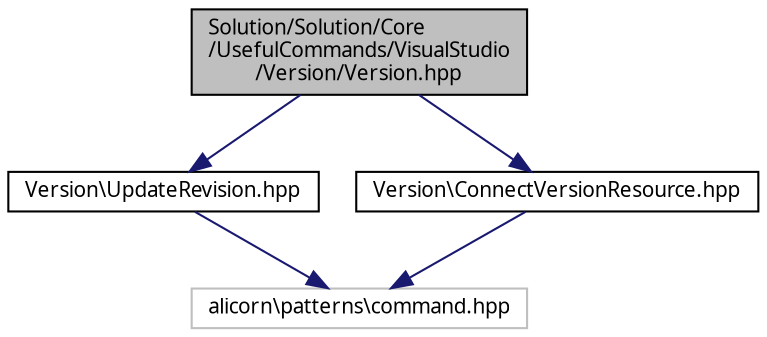 digraph "Solution/Solution/Core/UsefulCommands/VisualStudio/Version/Version.hpp"
{
 // INTERACTIVE_SVG=YES
  edge [fontname="Verdana",fontsize="10",labelfontname="Verdana",labelfontsize="10"];
  node [fontname="Verdana",fontsize="10",shape=record];
  Node1 [label="Solution/Solution/Core\l/UsefulCommands/VisualStudio\l/Version/Version.hpp",height=0.2,width=0.4,color="black", fillcolor="grey75", style="filled", fontcolor="black"];
  Node1 -> Node2 [color="midnightblue",fontsize="10",style="solid",fontname="Verdana"];
  Node2 [label="Version\\UpdateRevision.hpp",height=0.2,width=0.4,color="black", fillcolor="white", style="filled",URL="$_update_revision_8hpp_source.html"];
  Node2 -> Node3 [color="midnightblue",fontsize="10",style="solid",fontname="Verdana"];
  Node3 [label="alicorn\\patterns\\command.hpp",height=0.2,width=0.4,color="grey75", fillcolor="white", style="filled"];
  Node1 -> Node4 [color="midnightblue",fontsize="10",style="solid",fontname="Verdana"];
  Node4 [label="Version\\ConnectVersionResource.hpp",height=0.2,width=0.4,color="black", fillcolor="white", style="filled",URL="$_connect_version_resource_8hpp_source.html"];
  Node4 -> Node3 [color="midnightblue",fontsize="10",style="solid",fontname="Verdana"];
}
